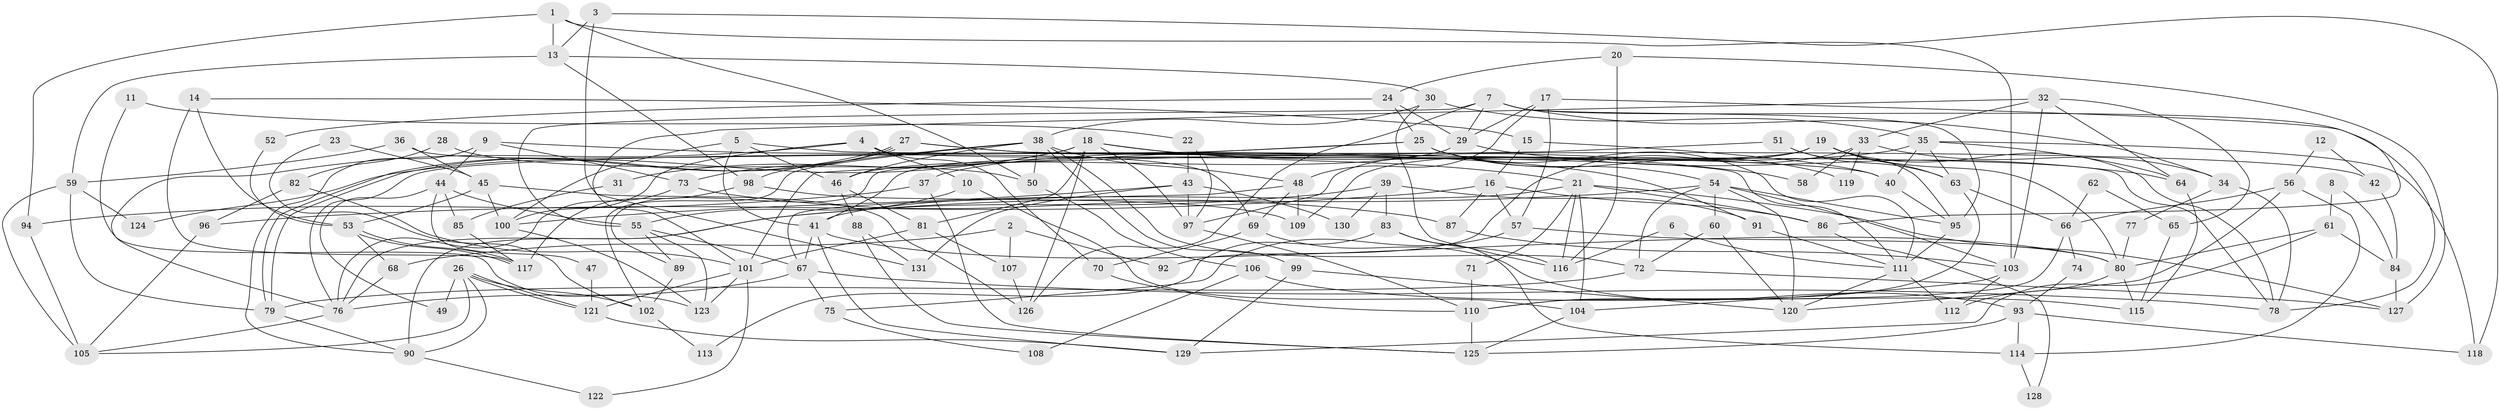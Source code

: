 // coarse degree distribution, {14: 0.02531645569620253, 15: 0.012658227848101266, 8: 0.02531645569620253, 3: 0.17721518987341772, 5: 0.189873417721519, 6: 0.02531645569620253, 10: 0.0379746835443038, 4: 0.189873417721519, 7: 0.0759493670886076, 11: 0.012658227848101266, 2: 0.21518987341772153, 9: 0.012658227848101266}
// Generated by graph-tools (version 1.1) at 2025/51/03/04/25 22:51:04]
// undirected, 131 vertices, 262 edges
graph export_dot {
  node [color=gray90,style=filled];
  1;
  2;
  3;
  4;
  5;
  6;
  7;
  8;
  9;
  10;
  11;
  12;
  13;
  14;
  15;
  16;
  17;
  18;
  19;
  20;
  21;
  22;
  23;
  24;
  25;
  26;
  27;
  28;
  29;
  30;
  31;
  32;
  33;
  34;
  35;
  36;
  37;
  38;
  39;
  40;
  41;
  42;
  43;
  44;
  45;
  46;
  47;
  48;
  49;
  50;
  51;
  52;
  53;
  54;
  55;
  56;
  57;
  58;
  59;
  60;
  61;
  62;
  63;
  64;
  65;
  66;
  67;
  68;
  69;
  70;
  71;
  72;
  73;
  74;
  75;
  76;
  77;
  78;
  79;
  80;
  81;
  82;
  83;
  84;
  85;
  86;
  87;
  88;
  89;
  90;
  91;
  92;
  93;
  94;
  95;
  96;
  97;
  98;
  99;
  100;
  101;
  102;
  103;
  104;
  105;
  106;
  107;
  108;
  109;
  110;
  111;
  112;
  113;
  114;
  115;
  116;
  117;
  118;
  119;
  120;
  121;
  122;
  123;
  124;
  125;
  126;
  127;
  128;
  129;
  130;
  131;
  1 -- 103;
  1 -- 94;
  1 -- 13;
  1 -- 50;
  2 -- 68;
  2 -- 107;
  2 -- 92;
  3 -- 13;
  3 -- 118;
  3 -- 131;
  4 -- 76;
  4 -- 78;
  4 -- 10;
  4 -- 70;
  4 -- 100;
  5 -- 41;
  5 -- 100;
  5 -- 46;
  5 -- 111;
  6 -- 116;
  6 -- 111;
  7 -- 29;
  7 -- 95;
  7 -- 34;
  7 -- 55;
  7 -- 78;
  7 -- 126;
  8 -- 61;
  8 -- 84;
  9 -- 73;
  9 -- 90;
  9 -- 44;
  9 -- 91;
  10 -- 55;
  10 -- 104;
  11 -- 22;
  11 -- 123;
  12 -- 42;
  12 -- 56;
  13 -- 98;
  13 -- 30;
  13 -- 59;
  14 -- 117;
  14 -- 15;
  14 -- 53;
  15 -- 40;
  15 -- 16;
  16 -- 86;
  16 -- 57;
  16 -- 87;
  16 -- 96;
  17 -- 29;
  17 -- 48;
  17 -- 57;
  17 -- 86;
  18 -- 97;
  18 -- 21;
  18 -- 31;
  18 -- 58;
  18 -- 81;
  18 -- 124;
  18 -- 126;
  19 -- 78;
  19 -- 41;
  19 -- 63;
  19 -- 80;
  19 -- 97;
  19 -- 109;
  20 -- 127;
  20 -- 116;
  20 -- 24;
  21 -- 104;
  21 -- 41;
  21 -- 71;
  21 -- 86;
  21 -- 116;
  21 -- 127;
  22 -- 97;
  22 -- 43;
  23 -- 102;
  23 -- 45;
  24 -- 25;
  24 -- 29;
  24 -- 52;
  25 -- 76;
  25 -- 54;
  25 -- 101;
  25 -- 111;
  25 -- 119;
  26 -- 105;
  26 -- 121;
  26 -- 121;
  26 -- 49;
  26 -- 90;
  26 -- 102;
  27 -- 79;
  27 -- 79;
  27 -- 73;
  27 -- 40;
  27 -- 42;
  28 -- 50;
  28 -- 82;
  29 -- 46;
  29 -- 64;
  30 -- 35;
  30 -- 38;
  30 -- 116;
  31 -- 85;
  32 -- 101;
  32 -- 103;
  32 -- 33;
  32 -- 64;
  32 -- 65;
  33 -- 34;
  33 -- 58;
  33 -- 92;
  33 -- 119;
  34 -- 78;
  34 -- 77;
  35 -- 63;
  35 -- 64;
  35 -- 37;
  35 -- 40;
  35 -- 118;
  36 -- 59;
  36 -- 45;
  36 -- 69;
  37 -- 125;
  37 -- 94;
  38 -- 46;
  38 -- 48;
  38 -- 50;
  38 -- 72;
  38 -- 98;
  38 -- 99;
  38 -- 102;
  39 -- 90;
  39 -- 91;
  39 -- 83;
  39 -- 130;
  40 -- 95;
  41 -- 129;
  41 -- 80;
  41 -- 67;
  42 -- 84;
  43 -- 100;
  43 -- 97;
  43 -- 130;
  43 -- 131;
  44 -- 55;
  44 -- 47;
  44 -- 49;
  44 -- 85;
  45 -- 126;
  45 -- 53;
  45 -- 100;
  46 -- 88;
  46 -- 81;
  47 -- 121;
  48 -- 67;
  48 -- 69;
  48 -- 109;
  50 -- 106;
  51 -- 89;
  51 -- 95;
  51 -- 63;
  52 -- 53;
  53 -- 117;
  53 -- 117;
  53 -- 68;
  54 -- 60;
  54 -- 95;
  54 -- 72;
  54 -- 76;
  54 -- 103;
  54 -- 120;
  55 -- 123;
  55 -- 67;
  55 -- 89;
  56 -- 66;
  56 -- 120;
  56 -- 114;
  57 -- 80;
  57 -- 75;
  59 -- 79;
  59 -- 105;
  59 -- 124;
  60 -- 72;
  60 -- 120;
  61 -- 129;
  61 -- 80;
  61 -- 84;
  62 -- 65;
  62 -- 66;
  63 -- 66;
  63 -- 110;
  64 -- 115;
  65 -- 115;
  66 -- 110;
  66 -- 74;
  67 -- 75;
  67 -- 76;
  67 -- 78;
  68 -- 76;
  69 -- 70;
  69 -- 93;
  70 -- 110;
  71 -- 110;
  72 -- 79;
  72 -- 127;
  73 -- 76;
  73 -- 87;
  74 -- 93;
  75 -- 108;
  76 -- 105;
  77 -- 80;
  79 -- 90;
  80 -- 112;
  80 -- 115;
  81 -- 101;
  81 -- 107;
  82 -- 101;
  82 -- 96;
  83 -- 116;
  83 -- 113;
  83 -- 114;
  84 -- 127;
  85 -- 117;
  86 -- 128;
  87 -- 103;
  88 -- 131;
  88 -- 125;
  89 -- 102;
  90 -- 122;
  91 -- 111;
  93 -- 114;
  93 -- 118;
  93 -- 125;
  94 -- 105;
  95 -- 111;
  96 -- 105;
  97 -- 110;
  98 -- 109;
  98 -- 117;
  99 -- 120;
  99 -- 129;
  100 -- 123;
  101 -- 121;
  101 -- 122;
  101 -- 123;
  102 -- 113;
  103 -- 104;
  103 -- 112;
  104 -- 125;
  106 -- 115;
  106 -- 108;
  107 -- 126;
  110 -- 125;
  111 -- 112;
  111 -- 120;
  114 -- 128;
  121 -- 129;
}
